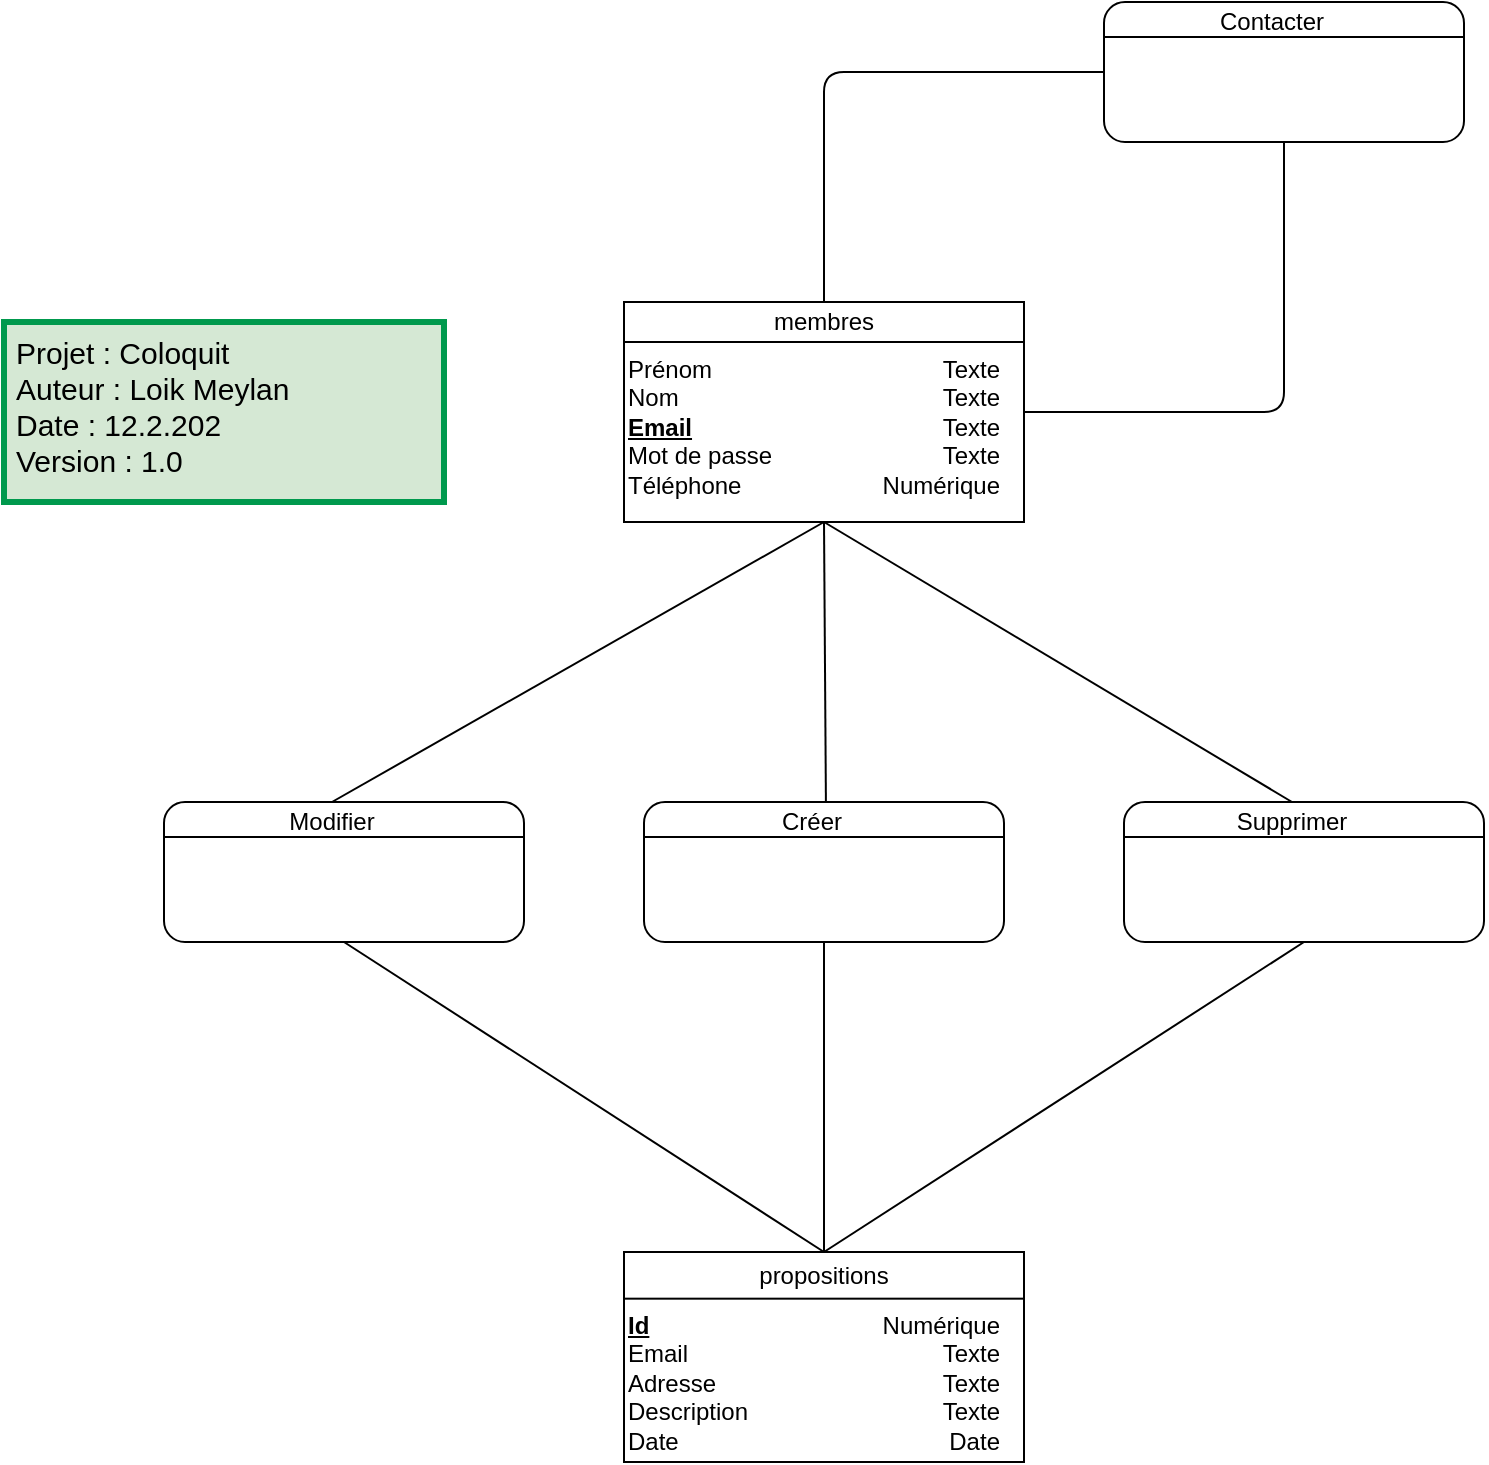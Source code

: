 <mxfile version="14.1.8" type="device"><diagram name="Page-1" id="2ca16b54-16f6-2749-3443-fa8db7711227"><mxGraphModel dx="1422" dy="862" grid="1" gridSize="10" guides="1" tooltips="1" connect="1" arrows="1" fold="1" page="1" pageScale="1" pageWidth="1100" pageHeight="850" background="#ffffff" math="0" shadow="0"><root><mxCell id="0"/><mxCell id="1" parent="0"/><mxCell id="CEQ8VGF-w3K_lmgWN0xq-5" value="" style="group;" parent="1" vertex="1" connectable="0"><mxGeometry x="570" y="715" width="200" height="105" as="geometry"/></mxCell><mxCell id="2ed32ef02a7f4228-1" value="&lt;div style=&quot;box-sizing: border-box ; width: 100% ; padding: 2px&quot;&gt;&lt;br&gt;&lt;/div&gt;" style="verticalAlign=top;align=center;overflow=fill;html=1;rounded=0;shadow=0;comic=0;labelBackgroundColor=none;strokeColor=#000000;strokeWidth=1;fillColor=#ffffff;fontFamily=Verdana;fontSize=12;fontColor=#000000;" parent="CEQ8VGF-w3K_lmgWN0xq-5" vertex="1"><mxGeometry width="200" height="105" as="geometry"/></mxCell><mxCell id="SjU_2BTI9DgWFUzOwO9X-2" value="propositions" style="rounded=0;whiteSpace=wrap;html=1;" parent="CEQ8VGF-w3K_lmgWN0xq-5" vertex="1"><mxGeometry width="200" height="23.333" as="geometry"/></mxCell><mxCell id="SjU_2BTI9DgWFUzOwO9X-4" value="&lt;u style=&quot;font-weight: bold&quot;&gt;Id&lt;/u&gt;&lt;br&gt;Email&lt;br&gt;Adresse&lt;br&gt;Description&lt;br&gt;Date" style="text;html=1;strokeColor=none;fillColor=none;align=left;verticalAlign=top;whiteSpace=wrap;rounded=0;" parent="CEQ8VGF-w3K_lmgWN0xq-5" vertex="1"><mxGeometry y="23.333" width="100" height="70" as="geometry"/></mxCell><mxCell id="SjU_2BTI9DgWFUzOwO9X-6" value="Numérique&lt;br&gt;Texte&lt;br&gt;Texte&lt;br&gt;Texte&lt;br&gt;Date" style="text;html=1;strokeColor=none;fillColor=none;align=right;verticalAlign=top;whiteSpace=wrap;rounded=0;" parent="CEQ8VGF-w3K_lmgWN0xq-5" vertex="1"><mxGeometry x="90" y="23.333" width="100" height="70" as="geometry"/></mxCell><mxCell id="wV_G79-IqhbWW5q_NWto-1" value="Projet : Coloquit&lt;br&gt;Auteur : Loik Meylan&lt;br&gt;Date : 12.2.202&lt;br&gt;Version : 1.0" style="rounded=0;whiteSpace=wrap;html=1;align=left;fontSize=15;verticalAlign=top;fillColor=#d5e8d4;strokeWidth=3;strokeColor=#00994D;spacingLeft=4;" parent="1" vertex="1"><mxGeometry x="260" y="250" width="220" height="90" as="geometry"/></mxCell><mxCell id="wV_G79-IqhbWW5q_NWto-24" value="" style="group;" parent="1" vertex="1" connectable="0"><mxGeometry x="810" y="90" width="180" height="70" as="geometry"/></mxCell><mxCell id="wV_G79-IqhbWW5q_NWto-25" value="&lt;div style=&quot;box-sizing: border-box ; width: 100% ; padding: 2px&quot;&gt;&lt;br&gt;&lt;/div&gt;" style="verticalAlign=top;align=center;overflow=fill;html=1;rounded=1;shadow=0;comic=0;labelBackgroundColor=none;strokeColor=#000000;strokeWidth=1;fillColor=#ffffff;fontFamily=Verdana;fontSize=12;fontColor=#000000;" parent="wV_G79-IqhbWW5q_NWto-24" vertex="1"><mxGeometry width="180" height="70" as="geometry"/></mxCell><mxCell id="wV_G79-IqhbWW5q_NWto-26" value="" style="endArrow=none;html=1;entryX=1;entryY=0.25;entryDx=0;entryDy=0;exitX=0;exitY=0.25;exitDx=0;exitDy=0;" parent="wV_G79-IqhbWW5q_NWto-24" source="wV_G79-IqhbWW5q_NWto-25" target="wV_G79-IqhbWW5q_NWto-25" edge="1"><mxGeometry width="50" height="50" relative="1" as="geometry"><mxPoint x="-280" y="150" as="sourcePoint"/><mxPoint x="-230" y="100" as="targetPoint"/></mxGeometry></mxCell><mxCell id="wV_G79-IqhbWW5q_NWto-27" value="Contacter" style="text;html=1;strokeColor=none;fillColor=none;align=center;verticalAlign=middle;whiteSpace=wrap;rounded=0;" parent="wV_G79-IqhbWW5q_NWto-24" vertex="1"><mxGeometry x="24" width="120" height="20" as="geometry"/></mxCell><mxCell id="wV_G79-IqhbWW5q_NWto-33" value="" style="group;" parent="1" vertex="1" connectable="0"><mxGeometry x="570" y="240" width="200" height="110" as="geometry"/></mxCell><mxCell id="wV_G79-IqhbWW5q_NWto-34" value="&lt;div style=&quot;box-sizing: border-box ; width: 100% ; padding: 2px&quot;&gt;&lt;br&gt;&lt;/div&gt;" style="verticalAlign=top;align=center;overflow=fill;html=1;rounded=0;shadow=0;comic=0;labelBackgroundColor=none;strokeColor=#000000;strokeWidth=1;fillColor=#ffffff;fontFamily=Verdana;fontSize=12;fontColor=#000000;" parent="wV_G79-IqhbWW5q_NWto-33" vertex="1"><mxGeometry width="200" height="110" as="geometry"/></mxCell><mxCell id="wV_G79-IqhbWW5q_NWto-35" value="membres" style="rounded=0;whiteSpace=wrap;html=1;" parent="wV_G79-IqhbWW5q_NWto-33" vertex="1"><mxGeometry width="200" height="20" as="geometry"/></mxCell><mxCell id="wV_G79-IqhbWW5q_NWto-36" value="Prénom&lt;br&gt;Nom&lt;br&gt;&lt;b&gt;&lt;u&gt;Email&lt;/u&gt;&lt;/b&gt;&lt;br&gt;Mot de passe&lt;br&gt;Téléphone" style="text;html=1;strokeColor=none;fillColor=none;align=left;verticalAlign=top;whiteSpace=wrap;rounded=0;" parent="wV_G79-IqhbWW5q_NWto-33" vertex="1"><mxGeometry y="20" width="100" height="60" as="geometry"/></mxCell><mxCell id="wV_G79-IqhbWW5q_NWto-37" value="Texte&lt;br&gt;Texte&lt;br&gt;Texte&lt;br&gt;Texte&lt;br&gt;Numérique" style="text;html=1;strokeColor=none;fillColor=none;align=right;verticalAlign=top;whiteSpace=wrap;rounded=0;" parent="wV_G79-IqhbWW5q_NWto-33" vertex="1"><mxGeometry x="90" y="20" width="100" height="60" as="geometry"/></mxCell><mxCell id="wV_G79-IqhbWW5q_NWto-38" value="" style="group;" parent="1" vertex="1" connectable="0"><mxGeometry x="580" y="490" width="180" height="70" as="geometry"/></mxCell><mxCell id="wV_G79-IqhbWW5q_NWto-39" value="&lt;div style=&quot;box-sizing: border-box ; width: 100% ; padding: 2px&quot;&gt;&lt;br&gt;&lt;/div&gt;" style="verticalAlign=top;align=center;overflow=fill;html=1;rounded=1;shadow=0;comic=0;labelBackgroundColor=none;strokeColor=#000000;strokeWidth=1;fillColor=#ffffff;fontFamily=Verdana;fontSize=12;fontColor=#000000;" parent="wV_G79-IqhbWW5q_NWto-38" vertex="1"><mxGeometry width="180" height="70" as="geometry"/></mxCell><mxCell id="wV_G79-IqhbWW5q_NWto-40" value="" style="endArrow=none;html=1;entryX=1;entryY=0.25;entryDx=0;entryDy=0;exitX=0;exitY=0.25;exitDx=0;exitDy=0;" parent="wV_G79-IqhbWW5q_NWto-38" source="wV_G79-IqhbWW5q_NWto-39" target="wV_G79-IqhbWW5q_NWto-39" edge="1"><mxGeometry width="50" height="50" relative="1" as="geometry"><mxPoint x="-280" y="150" as="sourcePoint"/><mxPoint x="-230" y="100" as="targetPoint"/></mxGeometry></mxCell><mxCell id="wV_G79-IqhbWW5q_NWto-41" value="Créer" style="text;html=1;strokeColor=none;fillColor=none;align=center;verticalAlign=middle;whiteSpace=wrap;rounded=0;" parent="wV_G79-IqhbWW5q_NWto-38" vertex="1"><mxGeometry x="24" width="120" height="20" as="geometry"/></mxCell><mxCell id="mUXpw-2qW_uwA8pHD7Ny-1" value="" style="group;" vertex="1" connectable="0" parent="1"><mxGeometry x="820" y="490" width="180" height="70" as="geometry"/></mxCell><mxCell id="mUXpw-2qW_uwA8pHD7Ny-2" value="&lt;div style=&quot;box-sizing: border-box ; width: 100% ; padding: 2px&quot;&gt;&lt;br&gt;&lt;/div&gt;" style="verticalAlign=top;align=center;overflow=fill;html=1;rounded=1;shadow=0;comic=0;labelBackgroundColor=none;strokeColor=#000000;strokeWidth=1;fillColor=#ffffff;fontFamily=Verdana;fontSize=12;fontColor=#000000;" vertex="1" parent="mUXpw-2qW_uwA8pHD7Ny-1"><mxGeometry width="180" height="70" as="geometry"/></mxCell><mxCell id="mUXpw-2qW_uwA8pHD7Ny-3" value="" style="endArrow=none;html=1;entryX=1;entryY=0.25;entryDx=0;entryDy=0;exitX=0;exitY=0.25;exitDx=0;exitDy=0;" edge="1" parent="mUXpw-2qW_uwA8pHD7Ny-1" source="mUXpw-2qW_uwA8pHD7Ny-2" target="mUXpw-2qW_uwA8pHD7Ny-2"><mxGeometry width="50" height="50" relative="1" as="geometry"><mxPoint x="-280" y="150" as="sourcePoint"/><mxPoint x="-230" y="100" as="targetPoint"/></mxGeometry></mxCell><mxCell id="mUXpw-2qW_uwA8pHD7Ny-4" value="Supprimer" style="text;html=1;strokeColor=none;fillColor=none;align=center;verticalAlign=middle;whiteSpace=wrap;rounded=0;" vertex="1" parent="mUXpw-2qW_uwA8pHD7Ny-1"><mxGeometry x="24" width="120" height="20" as="geometry"/></mxCell><mxCell id="mUXpw-2qW_uwA8pHD7Ny-5" value="" style="group;" vertex="1" connectable="0" parent="1"><mxGeometry x="340" y="490" width="180" height="70" as="geometry"/></mxCell><mxCell id="mUXpw-2qW_uwA8pHD7Ny-6" value="&lt;div style=&quot;box-sizing: border-box ; width: 100% ; padding: 2px&quot;&gt;&lt;br&gt;&lt;/div&gt;" style="verticalAlign=top;align=center;overflow=fill;html=1;rounded=1;shadow=0;comic=0;labelBackgroundColor=none;strokeColor=#000000;strokeWidth=1;fillColor=#ffffff;fontFamily=Verdana;fontSize=12;fontColor=#000000;" vertex="1" parent="mUXpw-2qW_uwA8pHD7Ny-5"><mxGeometry width="180" height="70" as="geometry"/></mxCell><mxCell id="mUXpw-2qW_uwA8pHD7Ny-7" value="" style="endArrow=none;html=1;entryX=1;entryY=0.25;entryDx=0;entryDy=0;exitX=0;exitY=0.25;exitDx=0;exitDy=0;" edge="1" parent="mUXpw-2qW_uwA8pHD7Ny-5" source="mUXpw-2qW_uwA8pHD7Ny-6" target="mUXpw-2qW_uwA8pHD7Ny-6"><mxGeometry width="50" height="50" relative="1" as="geometry"><mxPoint x="-280" y="150" as="sourcePoint"/><mxPoint x="-230" y="100" as="targetPoint"/></mxGeometry></mxCell><mxCell id="mUXpw-2qW_uwA8pHD7Ny-8" value="Modifier" style="text;html=1;strokeColor=none;fillColor=none;align=center;verticalAlign=middle;whiteSpace=wrap;rounded=0;" vertex="1" parent="mUXpw-2qW_uwA8pHD7Ny-5"><mxGeometry x="24" width="120" height="20" as="geometry"/></mxCell><mxCell id="mUXpw-2qW_uwA8pHD7Ny-10" value="" style="endArrow=none;html=1;entryX=0.5;entryY=1;entryDx=0;entryDy=0;exitX=0.558;exitY=0;exitDx=0;exitDy=0;exitPerimeter=0;" edge="1" parent="1" source="wV_G79-IqhbWW5q_NWto-41" target="wV_G79-IqhbWW5q_NWto-34"><mxGeometry width="50" height="50" relative="1" as="geometry"><mxPoint x="730" y="530" as="sourcePoint"/><mxPoint x="780" y="480" as="targetPoint"/></mxGeometry></mxCell><mxCell id="mUXpw-2qW_uwA8pHD7Ny-11" value="" style="endArrow=none;html=1;entryX=0.5;entryY=1;entryDx=0;entryDy=0;exitX=0.5;exitY=0;exitDx=0;exitDy=0;" edge="1" parent="1" source="mUXpw-2qW_uwA8pHD7Ny-8" target="wV_G79-IqhbWW5q_NWto-34"><mxGeometry width="50" height="50" relative="1" as="geometry"><mxPoint x="730" y="530" as="sourcePoint"/><mxPoint x="780" y="480" as="targetPoint"/></mxGeometry></mxCell><mxCell id="mUXpw-2qW_uwA8pHD7Ny-12" value="" style="endArrow=none;html=1;entryX=0.5;entryY=1;entryDx=0;entryDy=0;exitX=0.5;exitY=0;exitDx=0;exitDy=0;" edge="1" parent="1" source="mUXpw-2qW_uwA8pHD7Ny-4" target="wV_G79-IqhbWW5q_NWto-34"><mxGeometry width="50" height="50" relative="1" as="geometry"><mxPoint x="730" y="530" as="sourcePoint"/><mxPoint x="780" y="480" as="targetPoint"/></mxGeometry></mxCell><mxCell id="mUXpw-2qW_uwA8pHD7Ny-13" value="" style="endArrow=none;html=1;entryX=0.5;entryY=1;entryDx=0;entryDy=0;exitX=0.5;exitY=0;exitDx=0;exitDy=0;" edge="1" parent="1" source="SjU_2BTI9DgWFUzOwO9X-2" target="mUXpw-2qW_uwA8pHD7Ny-6"><mxGeometry width="50" height="50" relative="1" as="geometry"><mxPoint x="730" y="530" as="sourcePoint"/><mxPoint x="780" y="480" as="targetPoint"/></mxGeometry></mxCell><mxCell id="mUXpw-2qW_uwA8pHD7Ny-14" value="" style="endArrow=none;html=1;entryX=0.5;entryY=1;entryDx=0;entryDy=0;exitX=0.5;exitY=0;exitDx=0;exitDy=0;" edge="1" parent="1" source="SjU_2BTI9DgWFUzOwO9X-2" target="wV_G79-IqhbWW5q_NWto-39"><mxGeometry width="50" height="50" relative="1" as="geometry"><mxPoint x="730" y="530" as="sourcePoint"/><mxPoint x="780" y="480" as="targetPoint"/></mxGeometry></mxCell><mxCell id="mUXpw-2qW_uwA8pHD7Ny-15" value="" style="endArrow=none;html=1;entryX=0.5;entryY=1;entryDx=0;entryDy=0;exitX=0.5;exitY=0;exitDx=0;exitDy=0;" edge="1" parent="1" source="SjU_2BTI9DgWFUzOwO9X-2" target="mUXpw-2qW_uwA8pHD7Ny-2"><mxGeometry width="50" height="50" relative="1" as="geometry"><mxPoint x="730" y="530" as="sourcePoint"/><mxPoint x="780" y="480" as="targetPoint"/></mxGeometry></mxCell><mxCell id="mUXpw-2qW_uwA8pHD7Ny-16" value="" style="endArrow=none;html=1;entryX=0.5;entryY=0;entryDx=0;entryDy=0;exitX=0;exitY=0.5;exitDx=0;exitDy=0;" edge="1" parent="1" source="wV_G79-IqhbWW5q_NWto-25" target="wV_G79-IqhbWW5q_NWto-35"><mxGeometry width="50" height="50" relative="1" as="geometry"><mxPoint x="740" y="440" as="sourcePoint"/><mxPoint x="790" y="390" as="targetPoint"/><Array as="points"><mxPoint x="670" y="125"/></Array></mxGeometry></mxCell><mxCell id="mUXpw-2qW_uwA8pHD7Ny-17" value="" style="endArrow=none;html=1;entryX=0.5;entryY=1;entryDx=0;entryDy=0;exitX=1;exitY=0.5;exitDx=0;exitDy=0;" edge="1" parent="1" source="wV_G79-IqhbWW5q_NWto-34" target="wV_G79-IqhbWW5q_NWto-25"><mxGeometry width="50" height="50" relative="1" as="geometry"><mxPoint x="740" y="440" as="sourcePoint"/><mxPoint x="790" y="390" as="targetPoint"/><Array as="points"><mxPoint x="900" y="295"/></Array></mxGeometry></mxCell></root></mxGraphModel></diagram></mxfile>